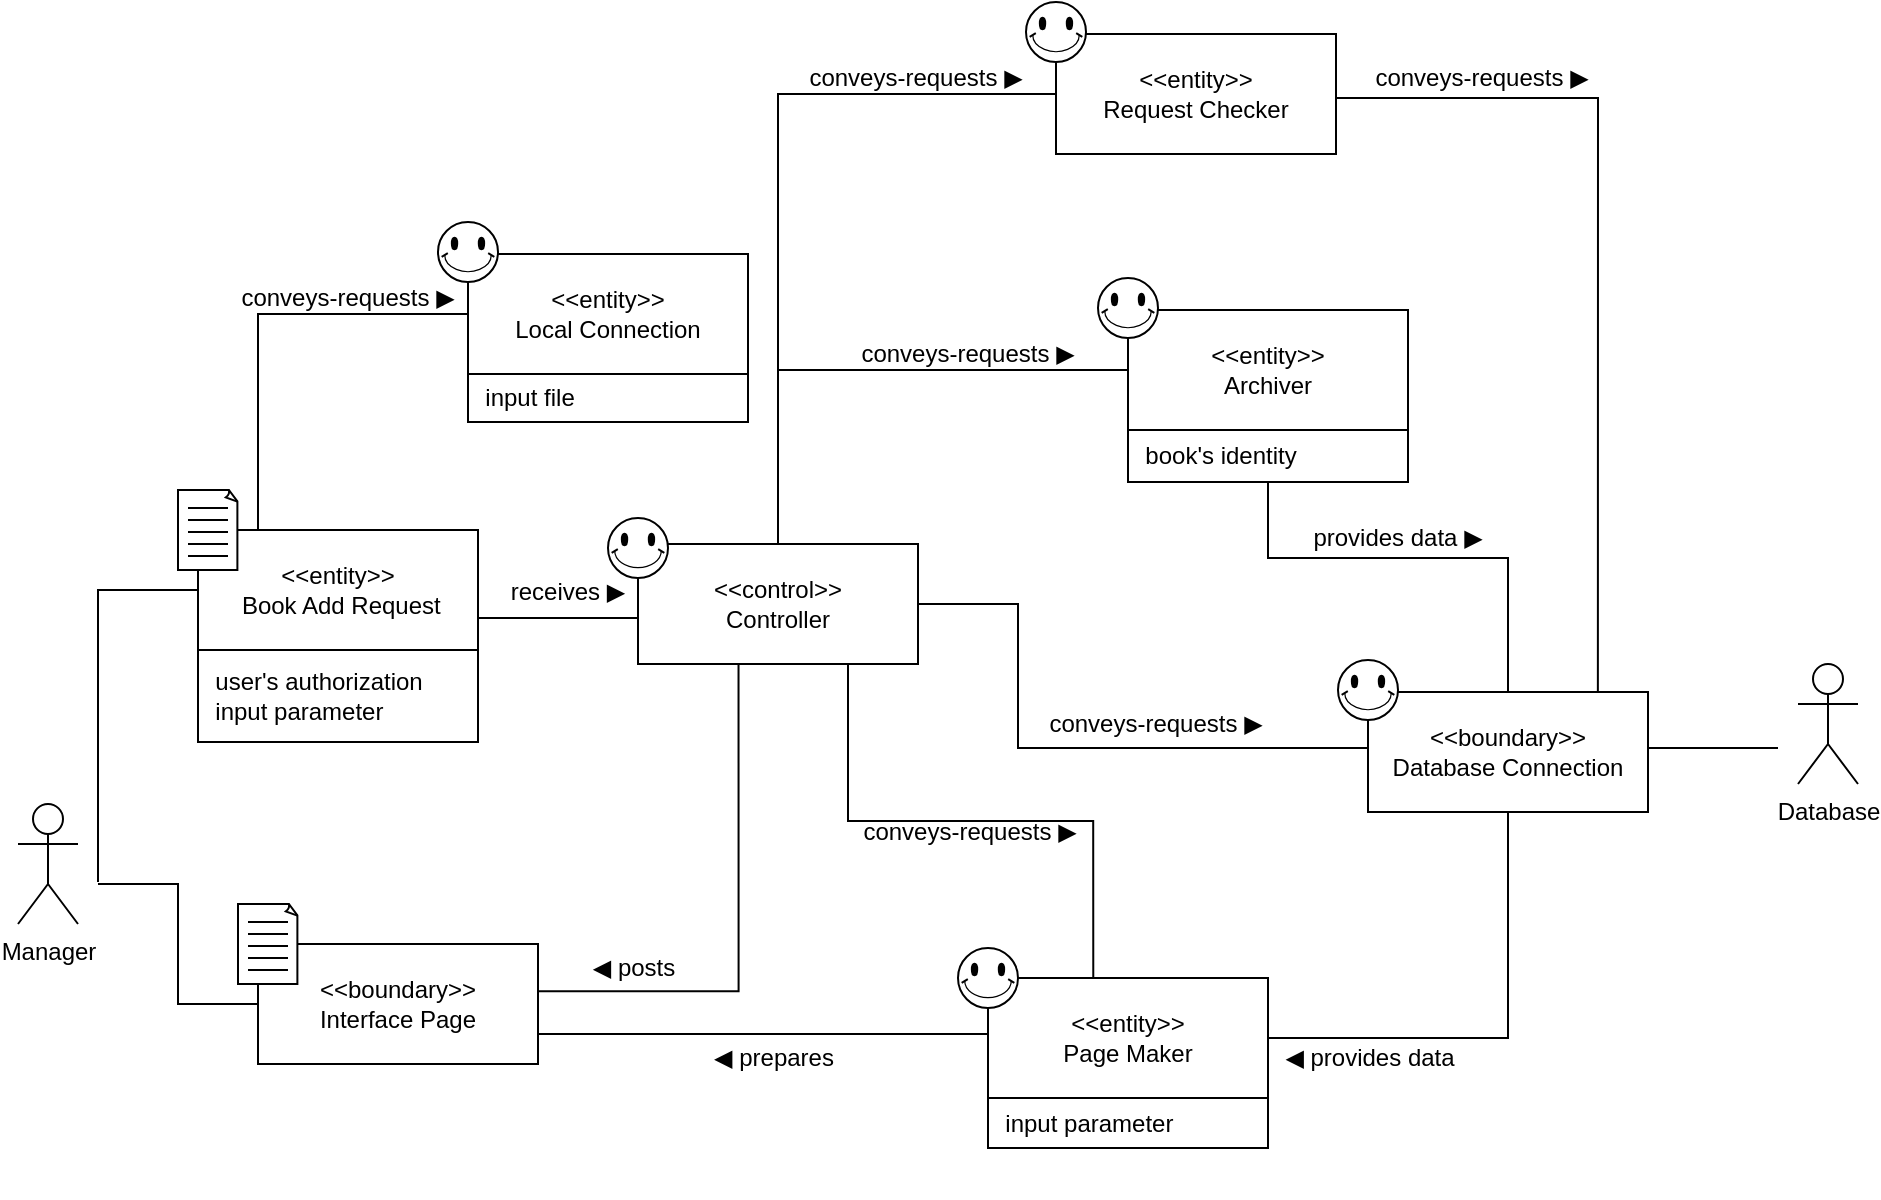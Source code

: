 <mxfile version="14.6.6" type="github">
  <diagram id="aJm-Q5KwDYgh15LAiOIN" name="Page-1">
    <mxGraphModel dx="946" dy="526" grid="1" gridSize="10" guides="1" tooltips="1" connect="1" arrows="1" fold="1" page="1" pageScale="1" pageWidth="827" pageHeight="1169" math="0" shadow="0">
      <root>
        <mxCell id="0" />
        <mxCell id="1" parent="0" />
        <mxCell id="CInEMQwn8SVNk-Ta1iUr-1" value="Database" style="shape=umlActor;verticalLabelPosition=bottom;verticalAlign=top;html=1;outlineConnect=0;" vertex="1" parent="1">
          <mxGeometry x="920" y="371" width="30" height="60" as="geometry" />
        </mxCell>
        <mxCell id="CInEMQwn8SVNk-Ta1iUr-2" style="edgeStyle=orthogonalEdgeStyle;rounded=0;orthogonalLoop=1;jettySize=auto;html=1;exitX=0.359;exitY=0.985;exitDx=0;exitDy=0;entryX=1.003;entryY=0.394;entryDx=0;entryDy=0;entryPerimeter=0;startArrow=none;startFill=0;endArrow=none;endFill=0;exitPerimeter=0;" edge="1" parent="1" source="CInEMQwn8SVNk-Ta1iUr-21" target="CInEMQwn8SVNk-Ta1iUr-12">
          <mxGeometry relative="1" as="geometry">
            <Array as="points">
              <mxPoint x="390" y="535.0" />
            </Array>
          </mxGeometry>
        </mxCell>
        <mxCell id="CInEMQwn8SVNk-Ta1iUr-3" style="edgeStyle=orthogonalEdgeStyle;rounded=0;orthogonalLoop=1;jettySize=auto;html=1;exitX=0.5;exitY=1;exitDx=0;exitDy=0;exitPerimeter=0;" edge="1" parent="1">
          <mxGeometry relative="1" as="geometry">
            <mxPoint x="205" y="438.0" as="sourcePoint" />
            <mxPoint x="205" y="438.0" as="targetPoint" />
          </mxGeometry>
        </mxCell>
        <mxCell id="CInEMQwn8SVNk-Ta1iUr-4" style="edgeStyle=orthogonalEdgeStyle;rounded=0;orthogonalLoop=1;jettySize=auto;html=1;exitX=0.5;exitY=1;exitDx=0;exitDy=0;exitPerimeter=0;" edge="1" parent="1">
          <mxGeometry relative="1" as="geometry">
            <mxPoint x="205" y="438.0" as="sourcePoint" />
            <mxPoint x="205" y="438.0" as="targetPoint" />
          </mxGeometry>
        </mxCell>
        <mxCell id="CInEMQwn8SVNk-Ta1iUr-5" style="edgeStyle=orthogonalEdgeStyle;rounded=0;orthogonalLoop=1;jettySize=auto;html=1;exitX=0;exitY=0.5;exitDx=0;exitDy=0;startArrow=none;startFill=0;endArrow=none;endFill=0;" edge="1" parent="1" source="CInEMQwn8SVNk-Ta1iUr-12">
          <mxGeometry relative="1" as="geometry">
            <mxPoint x="70" y="481" as="targetPoint" />
            <Array as="points">
              <mxPoint x="110" y="541" />
              <mxPoint x="110" y="481" />
            </Array>
          </mxGeometry>
        </mxCell>
        <object label="Manager" id="CInEMQwn8SVNk-Ta1iUr-6">
          <mxCell style="shape=umlActor;verticalLabelPosition=bottom;verticalAlign=top;html=1;outlineConnect=0;" vertex="1" parent="1">
            <mxGeometry x="30" y="441" width="30" height="60" as="geometry" />
          </mxCell>
        </object>
        <mxCell id="CInEMQwn8SVNk-Ta1iUr-7" value="conveys-requests ▶" style="text;html=1;strokeColor=none;fillColor=none;align=center;verticalAlign=middle;whiteSpace=wrap;rounded=0;rotation=0;" vertex="1" parent="1">
          <mxGeometry x="441" y="445" width="130" height="20" as="geometry" />
        </mxCell>
        <mxCell id="CInEMQwn8SVNk-Ta1iUr-8" value="◀ prepares" style="text;html=1;strokeColor=none;fillColor=none;align=center;verticalAlign=middle;whiteSpace=wrap;rounded=0;" vertex="1" parent="1">
          <mxGeometry x="375" y="558" width="66" height="20" as="geometry" />
        </mxCell>
        <mxCell id="CInEMQwn8SVNk-Ta1iUr-9" value="conveys-requests ▶" style="text;html=1;strokeColor=none;fillColor=none;align=center;verticalAlign=middle;whiteSpace=wrap;rounded=0;rotation=0;" vertex="1" parent="1">
          <mxGeometry x="534" y="391" width="130" height="20" as="geometry" />
        </mxCell>
        <mxCell id="CInEMQwn8SVNk-Ta1iUr-10" value="◀ posts" style="text;html=1;strokeColor=none;fillColor=none;align=center;verticalAlign=middle;whiteSpace=wrap;rounded=0;" vertex="1" parent="1">
          <mxGeometry x="305" y="513" width="66" height="20" as="geometry" />
        </mxCell>
        <mxCell id="CInEMQwn8SVNk-Ta1iUr-11" value="" style="group" vertex="1" connectable="0" parent="1">
          <mxGeometry x="140" y="491" width="150" height="80" as="geometry" />
        </mxCell>
        <mxCell id="CInEMQwn8SVNk-Ta1iUr-12" value="&amp;lt;&amp;lt;boundary&amp;gt;&amp;gt;&lt;br&gt;Interface Page" style="rounded=0;whiteSpace=wrap;html=1;" vertex="1" parent="CInEMQwn8SVNk-Ta1iUr-11">
          <mxGeometry x="10" y="20" width="140" height="60" as="geometry" />
        </mxCell>
        <mxCell id="CInEMQwn8SVNk-Ta1iUr-13" value="" style="group" vertex="1" connectable="0" parent="CInEMQwn8SVNk-Ta1iUr-11">
          <mxGeometry width="30" height="40" as="geometry" />
        </mxCell>
        <mxCell id="CInEMQwn8SVNk-Ta1iUr-14" value="" style="whiteSpace=wrap;html=1;shape=mxgraph.basic.document" vertex="1" parent="CInEMQwn8SVNk-Ta1iUr-13">
          <mxGeometry width="30" height="40" as="geometry" />
        </mxCell>
        <mxCell id="CInEMQwn8SVNk-Ta1iUr-15" value="" style="endArrow=none;html=1;" edge="1" parent="CInEMQwn8SVNk-Ta1iUr-13">
          <mxGeometry width="50" height="50" relative="1" as="geometry">
            <mxPoint x="5" y="9" as="sourcePoint" />
            <mxPoint x="25" y="9" as="targetPoint" />
          </mxGeometry>
        </mxCell>
        <mxCell id="CInEMQwn8SVNk-Ta1iUr-16" value="" style="endArrow=none;html=1;" edge="1" parent="CInEMQwn8SVNk-Ta1iUr-13">
          <mxGeometry width="50" height="50" relative="1" as="geometry">
            <mxPoint x="5" y="15" as="sourcePoint" />
            <mxPoint x="25" y="15" as="targetPoint" />
          </mxGeometry>
        </mxCell>
        <mxCell id="CInEMQwn8SVNk-Ta1iUr-17" value="" style="endArrow=none;html=1;" edge="1" parent="CInEMQwn8SVNk-Ta1iUr-13">
          <mxGeometry width="50" height="50" relative="1" as="geometry">
            <mxPoint x="5" y="21" as="sourcePoint" />
            <mxPoint x="25" y="21" as="targetPoint" />
          </mxGeometry>
        </mxCell>
        <mxCell id="CInEMQwn8SVNk-Ta1iUr-18" value="" style="endArrow=none;html=1;" edge="1" parent="CInEMQwn8SVNk-Ta1iUr-13">
          <mxGeometry width="50" height="50" relative="1" as="geometry">
            <mxPoint x="5" y="27" as="sourcePoint" />
            <mxPoint x="25" y="27" as="targetPoint" />
          </mxGeometry>
        </mxCell>
        <mxCell id="CInEMQwn8SVNk-Ta1iUr-19" value="" style="endArrow=none;html=1;" edge="1" parent="CInEMQwn8SVNk-Ta1iUr-13">
          <mxGeometry width="50" height="50" relative="1" as="geometry">
            <mxPoint x="5" y="33" as="sourcePoint" />
            <mxPoint x="25" y="33" as="targetPoint" />
          </mxGeometry>
        </mxCell>
        <mxCell id="CInEMQwn8SVNk-Ta1iUr-20" value="" style="group" vertex="1" connectable="0" parent="1">
          <mxGeometry x="325" y="298" width="155" height="73" as="geometry" />
        </mxCell>
        <mxCell id="CInEMQwn8SVNk-Ta1iUr-21" value="&amp;lt;&amp;lt;control&amp;gt;&amp;gt;&lt;br&gt;Controller" style="rounded=0;whiteSpace=wrap;html=1;" vertex="1" parent="CInEMQwn8SVNk-Ta1iUr-20">
          <mxGeometry x="15" y="13" width="140" height="60" as="geometry" />
        </mxCell>
        <mxCell id="CInEMQwn8SVNk-Ta1iUr-22" value="" style="verticalLabelPosition=bottom;verticalAlign=top;html=1;shape=mxgraph.basic.smiley" vertex="1" parent="CInEMQwn8SVNk-Ta1iUr-20">
          <mxGeometry width="30" height="30" as="geometry" />
        </mxCell>
        <mxCell id="CInEMQwn8SVNk-Ta1iUr-23" style="edgeStyle=orthogonalEdgeStyle;rounded=0;orthogonalLoop=1;jettySize=auto;html=1;exitX=1;exitY=0.5;exitDx=0;exitDy=0;entryX=0;entryY=0.5;entryDx=0;entryDy=0;endArrow=none;endFill=0;" edge="1" parent="1" source="CInEMQwn8SVNk-Ta1iUr-21" target="CInEMQwn8SVNk-Ta1iUr-31">
          <mxGeometry relative="1" as="geometry">
            <Array as="points">
              <mxPoint x="530" y="341" />
              <mxPoint x="530" y="413" />
            </Array>
          </mxGeometry>
        </mxCell>
        <mxCell id="CInEMQwn8SVNk-Ta1iUr-24" style="edgeStyle=orthogonalEdgeStyle;rounded=0;orthogonalLoop=1;jettySize=auto;html=1;exitX=0.75;exitY=1;exitDx=0;exitDy=0;entryX=0.376;entryY=0;entryDx=0;entryDy=0;entryPerimeter=0;endArrow=none;endFill=0;" edge="1" parent="1" source="CInEMQwn8SVNk-Ta1iUr-21" target="CInEMQwn8SVNk-Ta1iUr-28">
          <mxGeometry relative="1" as="geometry" />
        </mxCell>
        <mxCell id="CInEMQwn8SVNk-Ta1iUr-25" value="◀ provides data" style="text;html=1;strokeColor=none;fillColor=none;align=center;verticalAlign=middle;whiteSpace=wrap;rounded=0;rotation=0;" vertex="1" parent="1">
          <mxGeometry x="641" y="558" width="130" height="20" as="geometry" />
        </mxCell>
        <mxCell id="CInEMQwn8SVNk-Ta1iUr-26" value="" style="group" vertex="1" connectable="0" parent="1">
          <mxGeometry x="500" y="513" width="160" height="125" as="geometry" />
        </mxCell>
        <mxCell id="CInEMQwn8SVNk-Ta1iUr-27" value="" style="group" vertex="1" connectable="0" parent="CInEMQwn8SVNk-Ta1iUr-26">
          <mxGeometry width="155" height="75" as="geometry" />
        </mxCell>
        <mxCell id="CInEMQwn8SVNk-Ta1iUr-28" value="&amp;lt;&amp;lt;entity&amp;gt;&amp;gt;&lt;br&gt;Page Maker" style="rounded=0;whiteSpace=wrap;html=1;" vertex="1" parent="CInEMQwn8SVNk-Ta1iUr-27">
          <mxGeometry x="15" y="15" width="140" height="60" as="geometry" />
        </mxCell>
        <mxCell id="CInEMQwn8SVNk-Ta1iUr-29" value="" style="verticalLabelPosition=bottom;verticalAlign=top;html=1;shape=mxgraph.basic.smiley" vertex="1" parent="CInEMQwn8SVNk-Ta1iUr-27">
          <mxGeometry width="30" height="30" as="geometry" />
        </mxCell>
        <mxCell id="CInEMQwn8SVNk-Ta1iUr-72" value="&amp;nbsp; input parameter" style="rounded=0;whiteSpace=wrap;html=1;align=left;" vertex="1" parent="CInEMQwn8SVNk-Ta1iUr-26">
          <mxGeometry x="15" y="75" width="140" height="25" as="geometry" />
        </mxCell>
        <mxCell id="CInEMQwn8SVNk-Ta1iUr-30" value="" style="group" vertex="1" connectable="0" parent="1">
          <mxGeometry x="690" y="369" width="155" height="76" as="geometry" />
        </mxCell>
        <mxCell id="CInEMQwn8SVNk-Ta1iUr-31" value="&amp;lt;&amp;lt;boundary&amp;gt;&amp;gt;&lt;br&gt;Database Connection" style="rounded=0;whiteSpace=wrap;html=1;" vertex="1" parent="CInEMQwn8SVNk-Ta1iUr-30">
          <mxGeometry x="15" y="16" width="140" height="60" as="geometry" />
        </mxCell>
        <mxCell id="CInEMQwn8SVNk-Ta1iUr-32" value="" style="verticalLabelPosition=bottom;verticalAlign=top;html=1;shape=mxgraph.basic.smiley" vertex="1" parent="CInEMQwn8SVNk-Ta1iUr-30">
          <mxGeometry width="30" height="30" as="geometry" />
        </mxCell>
        <mxCell id="CInEMQwn8SVNk-Ta1iUr-33" style="edgeStyle=orthogonalEdgeStyle;rounded=0;orthogonalLoop=1;jettySize=auto;html=1;exitX=1;exitY=0.75;exitDx=0;exitDy=0;endArrow=none;endFill=0;" edge="1" parent="1" source="CInEMQwn8SVNk-Ta1iUr-12">
          <mxGeometry relative="1" as="geometry">
            <mxPoint x="515" y="556" as="targetPoint" />
            <Array as="points">
              <mxPoint x="515" y="556" />
            </Array>
          </mxGeometry>
        </mxCell>
        <mxCell id="CInEMQwn8SVNk-Ta1iUr-34" style="edgeStyle=orthogonalEdgeStyle;rounded=0;orthogonalLoop=1;jettySize=auto;html=1;exitX=0.5;exitY=1;exitDx=0;exitDy=0;entryX=1;entryY=0.5;entryDx=0;entryDy=0;endArrow=none;endFill=0;" edge="1" parent="1" source="CInEMQwn8SVNk-Ta1iUr-31" target="CInEMQwn8SVNk-Ta1iUr-28">
          <mxGeometry relative="1" as="geometry" />
        </mxCell>
        <mxCell id="CInEMQwn8SVNk-Ta1iUr-35" style="edgeStyle=orthogonalEdgeStyle;rounded=0;orthogonalLoop=1;jettySize=auto;html=1;exitX=1;exitY=0.5;exitDx=0;exitDy=0;endArrow=none;endFill=0;" edge="1" parent="1" source="CInEMQwn8SVNk-Ta1iUr-31">
          <mxGeometry relative="1" as="geometry">
            <mxPoint x="910" y="413.0" as="targetPoint" />
            <Array as="points">
              <mxPoint x="845" y="413.0" />
            </Array>
          </mxGeometry>
        </mxCell>
        <mxCell id="CInEMQwn8SVNk-Ta1iUr-36" value="" style="group" vertex="1" connectable="0" parent="1">
          <mxGeometry x="570" y="178" width="155" height="76" as="geometry" />
        </mxCell>
        <mxCell id="CInEMQwn8SVNk-Ta1iUr-37" value="&amp;lt;&amp;lt;entity&amp;gt;&amp;gt;&lt;br&gt;Archiver" style="rounded=0;whiteSpace=wrap;html=1;" vertex="1" parent="CInEMQwn8SVNk-Ta1iUr-36">
          <mxGeometry x="15" y="16" width="140" height="60" as="geometry" />
        </mxCell>
        <mxCell id="CInEMQwn8SVNk-Ta1iUr-38" value="" style="verticalLabelPosition=bottom;verticalAlign=top;html=1;shape=mxgraph.basic.smiley" vertex="1" parent="CInEMQwn8SVNk-Ta1iUr-36">
          <mxGeometry width="30" height="30" as="geometry" />
        </mxCell>
        <mxCell id="CInEMQwn8SVNk-Ta1iUr-39" value="" style="endArrow=none;html=1;entryX=0.5;entryY=1;entryDx=0;entryDy=0;exitX=0.5;exitY=0;exitDx=0;exitDy=0;rounded=0;startArrow=none;" edge="1" parent="1" source="CInEMQwn8SVNk-Ta1iUr-76" target="CInEMQwn8SVNk-Ta1iUr-37">
          <mxGeometry width="50" height="50" relative="1" as="geometry">
            <mxPoint x="707.5" y="371.0" as="sourcePoint" />
            <mxPoint x="757.5" y="321.0" as="targetPoint" />
            <Array as="points" />
          </mxGeometry>
        </mxCell>
        <mxCell id="CInEMQwn8SVNk-Ta1iUr-40" value="provides data ▶" style="text;html=1;strokeColor=none;fillColor=none;align=center;verticalAlign=middle;whiteSpace=wrap;rounded=0;rotation=0;" vertex="1" parent="1">
          <mxGeometry x="655" y="298" width="130" height="20" as="geometry" />
        </mxCell>
        <mxCell id="CInEMQwn8SVNk-Ta1iUr-41" value="" style="endArrow=none;html=1;exitX=0.5;exitY=0;exitDx=0;exitDy=0;entryX=0;entryY=0.5;entryDx=0;entryDy=0;rounded=0;" edge="1" parent="1" source="CInEMQwn8SVNk-Ta1iUr-21" target="CInEMQwn8SVNk-Ta1iUr-37">
          <mxGeometry width="50" height="50" relative="1" as="geometry">
            <mxPoint x="410" y="308.0" as="sourcePoint" />
            <mxPoint x="454" y="258.0" as="targetPoint" />
            <Array as="points">
              <mxPoint x="410" y="224.0" />
            </Array>
          </mxGeometry>
        </mxCell>
        <mxCell id="CInEMQwn8SVNk-Ta1iUr-42" value="conveys-requests ▶" style="text;html=1;strokeColor=none;fillColor=none;align=center;verticalAlign=middle;whiteSpace=wrap;rounded=0;rotation=0;" vertex="1" parent="1">
          <mxGeometry x="440" y="206" width="130" height="20" as="geometry" />
        </mxCell>
        <mxCell id="CInEMQwn8SVNk-Ta1iUr-43" value="" style="group" vertex="1" connectable="0" parent="1">
          <mxGeometry x="110" y="284" width="260" height="80" as="geometry" />
        </mxCell>
        <mxCell id="CInEMQwn8SVNk-Ta1iUr-44" value="&amp;lt;&amp;lt;entity&amp;gt;&amp;gt;&lt;br&gt;&amp;nbsp;Book Add Request" style="rounded=0;whiteSpace=wrap;html=1;" vertex="1" parent="CInEMQwn8SVNk-Ta1iUr-43">
          <mxGeometry x="10" y="20" width="140" height="60" as="geometry" />
        </mxCell>
        <mxCell id="CInEMQwn8SVNk-Ta1iUr-45" value="" style="group" vertex="1" connectable="0" parent="CInEMQwn8SVNk-Ta1iUr-43">
          <mxGeometry width="30" height="40" as="geometry" />
        </mxCell>
        <mxCell id="CInEMQwn8SVNk-Ta1iUr-46" value="" style="whiteSpace=wrap;html=1;shape=mxgraph.basic.document" vertex="1" parent="CInEMQwn8SVNk-Ta1iUr-45">
          <mxGeometry width="30" height="40" as="geometry" />
        </mxCell>
        <mxCell id="CInEMQwn8SVNk-Ta1iUr-47" value="" style="endArrow=none;html=1;" edge="1" parent="CInEMQwn8SVNk-Ta1iUr-45">
          <mxGeometry width="50" height="50" relative="1" as="geometry">
            <mxPoint x="5" y="9" as="sourcePoint" />
            <mxPoint x="25" y="9" as="targetPoint" />
          </mxGeometry>
        </mxCell>
        <mxCell id="CInEMQwn8SVNk-Ta1iUr-48" value="" style="endArrow=none;html=1;" edge="1" parent="CInEMQwn8SVNk-Ta1iUr-45">
          <mxGeometry width="50" height="50" relative="1" as="geometry">
            <mxPoint x="5" y="15" as="sourcePoint" />
            <mxPoint x="25" y="15" as="targetPoint" />
          </mxGeometry>
        </mxCell>
        <mxCell id="CInEMQwn8SVNk-Ta1iUr-49" value="" style="endArrow=none;html=1;" edge="1" parent="CInEMQwn8SVNk-Ta1iUr-45">
          <mxGeometry width="50" height="50" relative="1" as="geometry">
            <mxPoint x="5" y="21" as="sourcePoint" />
            <mxPoint x="25" y="21" as="targetPoint" />
          </mxGeometry>
        </mxCell>
        <mxCell id="CInEMQwn8SVNk-Ta1iUr-50" value="" style="endArrow=none;html=1;" edge="1" parent="CInEMQwn8SVNk-Ta1iUr-45">
          <mxGeometry width="50" height="50" relative="1" as="geometry">
            <mxPoint x="5" y="27" as="sourcePoint" />
            <mxPoint x="25" y="27" as="targetPoint" />
          </mxGeometry>
        </mxCell>
        <mxCell id="CInEMQwn8SVNk-Ta1iUr-51" value="" style="endArrow=none;html=1;" edge="1" parent="CInEMQwn8SVNk-Ta1iUr-45">
          <mxGeometry width="50" height="50" relative="1" as="geometry">
            <mxPoint x="5" y="33" as="sourcePoint" />
            <mxPoint x="25" y="33" as="targetPoint" />
          </mxGeometry>
        </mxCell>
        <mxCell id="CInEMQwn8SVNk-Ta1iUr-57" value="receives ▶" style="text;html=1;strokeColor=none;fillColor=none;align=center;verticalAlign=middle;whiteSpace=wrap;rounded=0;rotation=0;" vertex="1" parent="CInEMQwn8SVNk-Ta1iUr-43">
          <mxGeometry x="130" y="40.5" width="130" height="20" as="geometry" />
        </mxCell>
        <mxCell id="CInEMQwn8SVNk-Ta1iUr-54" value="&amp;nbsp; user&#39;s authorization&lt;br&gt;&amp;nbsp; input parameter" style="rounded=0;whiteSpace=wrap;html=1;align=left;" vertex="1" parent="1">
          <mxGeometry x="120" y="364" width="140" height="46" as="geometry" />
        </mxCell>
        <mxCell id="CInEMQwn8SVNk-Ta1iUr-55" value="" style="endArrow=none;html=1;entryX=0;entryY=0.5;entryDx=0;entryDy=0;rounded=0;" edge="1" parent="1" target="CInEMQwn8SVNk-Ta1iUr-44">
          <mxGeometry width="50" height="50" relative="1" as="geometry">
            <mxPoint x="70" y="480" as="sourcePoint" />
            <mxPoint x="120" y="430" as="targetPoint" />
            <Array as="points">
              <mxPoint x="70" y="334" />
            </Array>
          </mxGeometry>
        </mxCell>
        <mxCell id="CInEMQwn8SVNk-Ta1iUr-56" value="" style="endArrow=none;html=1;" edge="1" parent="1">
          <mxGeometry width="50" height="50" relative="1" as="geometry">
            <mxPoint x="260" y="348" as="sourcePoint" />
            <mxPoint x="340" y="348" as="targetPoint" />
          </mxGeometry>
        </mxCell>
        <mxCell id="CInEMQwn8SVNk-Ta1iUr-58" value="" style="group" vertex="1" connectable="0" parent="1">
          <mxGeometry x="240" y="150" width="155" height="76" as="geometry" />
        </mxCell>
        <mxCell id="CInEMQwn8SVNk-Ta1iUr-59" value="&amp;lt;&amp;lt;entity&amp;gt;&amp;gt;&lt;br&gt;Local Connection" style="rounded=0;whiteSpace=wrap;html=1;" vertex="1" parent="CInEMQwn8SVNk-Ta1iUr-58">
          <mxGeometry x="15" y="16" width="140" height="60" as="geometry" />
        </mxCell>
        <mxCell id="CInEMQwn8SVNk-Ta1iUr-60" value="" style="verticalLabelPosition=bottom;verticalAlign=top;html=1;shape=mxgraph.basic.smiley" vertex="1" parent="CInEMQwn8SVNk-Ta1iUr-58">
          <mxGeometry width="30" height="30" as="geometry" />
        </mxCell>
        <mxCell id="CInEMQwn8SVNk-Ta1iUr-61" value="" style="endArrow=none;html=1;entryX=0;entryY=0.5;entryDx=0;entryDy=0;rounded=0;" edge="1" parent="1" target="CInEMQwn8SVNk-Ta1iUr-59">
          <mxGeometry width="50" height="50" relative="1" as="geometry">
            <mxPoint x="150" y="304" as="sourcePoint" />
            <mxPoint x="200" y="254" as="targetPoint" />
            <Array as="points">
              <mxPoint x="150" y="210" />
              <mxPoint x="150" y="196" />
            </Array>
          </mxGeometry>
        </mxCell>
        <mxCell id="CInEMQwn8SVNk-Ta1iUr-62" value="conveys-requests ▶" style="text;html=1;strokeColor=none;fillColor=none;align=center;verticalAlign=middle;whiteSpace=wrap;rounded=0;rotation=0;" vertex="1" parent="1">
          <mxGeometry x="130" y="178" width="130" height="20" as="geometry" />
        </mxCell>
        <mxCell id="CInEMQwn8SVNk-Ta1iUr-64" value="" style="group" vertex="1" connectable="0" parent="1">
          <mxGeometry x="534" y="40" width="155" height="76" as="geometry" />
        </mxCell>
        <mxCell id="CInEMQwn8SVNk-Ta1iUr-65" value="&amp;lt;&amp;lt;entity&amp;gt;&amp;gt;&lt;br&gt;Request Checker" style="rounded=0;whiteSpace=wrap;html=1;" vertex="1" parent="CInEMQwn8SVNk-Ta1iUr-64">
          <mxGeometry x="15" y="16" width="140" height="60" as="geometry" />
        </mxCell>
        <mxCell id="CInEMQwn8SVNk-Ta1iUr-66" value="" style="verticalLabelPosition=bottom;verticalAlign=top;html=1;shape=mxgraph.basic.smiley" vertex="1" parent="CInEMQwn8SVNk-Ta1iUr-64">
          <mxGeometry width="30" height="30" as="geometry" />
        </mxCell>
        <mxCell id="CInEMQwn8SVNk-Ta1iUr-68" value="" style="endArrow=none;html=1;entryX=0;entryY=0.5;entryDx=0;entryDy=0;rounded=0;" edge="1" parent="1" target="CInEMQwn8SVNk-Ta1iUr-65">
          <mxGeometry width="50" height="50" relative="1" as="geometry">
            <mxPoint x="410" y="226" as="sourcePoint" />
            <mxPoint x="410" y="110" as="targetPoint" />
            <Array as="points">
              <mxPoint x="410" y="86" />
            </Array>
          </mxGeometry>
        </mxCell>
        <mxCell id="CInEMQwn8SVNk-Ta1iUr-69" value="conveys-requests ▶" style="text;html=1;strokeColor=none;fillColor=none;align=center;verticalAlign=middle;whiteSpace=wrap;rounded=0;rotation=0;" vertex="1" parent="1">
          <mxGeometry x="414" y="68" width="130" height="20" as="geometry" />
        </mxCell>
        <mxCell id="CInEMQwn8SVNk-Ta1iUr-70" value="" style="endArrow=none;html=1;rounded=0;entryX=0.821;entryY=0;entryDx=0;entryDy=0;entryPerimeter=0;" edge="1" parent="1" target="CInEMQwn8SVNk-Ta1iUr-31">
          <mxGeometry width="50" height="50" relative="1" as="geometry">
            <mxPoint x="689" y="88" as="sourcePoint" />
            <mxPoint x="820" y="370" as="targetPoint" />
            <Array as="points">
              <mxPoint x="820" y="88" />
            </Array>
          </mxGeometry>
        </mxCell>
        <mxCell id="CInEMQwn8SVNk-Ta1iUr-71" value="conveys-requests ▶" style="text;html=1;strokeColor=none;fillColor=none;align=center;verticalAlign=middle;whiteSpace=wrap;rounded=0;rotation=0;" vertex="1" parent="1">
          <mxGeometry x="697" y="68" width="130" height="20" as="geometry" />
        </mxCell>
        <mxCell id="CInEMQwn8SVNk-Ta1iUr-75" value="&amp;nbsp; input file" style="rounded=0;whiteSpace=wrap;html=1;align=left;" vertex="1" parent="1">
          <mxGeometry x="255" y="226" width="140" height="24" as="geometry" />
        </mxCell>
        <mxCell id="CInEMQwn8SVNk-Ta1iUr-76" value="&amp;nbsp; book&#39;s identity" style="rounded=0;whiteSpace=wrap;html=1;align=left;" vertex="1" parent="1">
          <mxGeometry x="585" y="254" width="140" height="26" as="geometry" />
        </mxCell>
        <mxCell id="CInEMQwn8SVNk-Ta1iUr-77" value="" style="endArrow=none;html=1;entryX=0.5;entryY=1;entryDx=0;entryDy=0;exitX=0.5;exitY=0;exitDx=0;exitDy=0;rounded=0;" edge="1" parent="1" source="CInEMQwn8SVNk-Ta1iUr-31" target="CInEMQwn8SVNk-Ta1iUr-76">
          <mxGeometry width="50" height="50" relative="1" as="geometry">
            <mxPoint x="775" y="385" as="sourcePoint" />
            <mxPoint x="655" y="254" as="targetPoint" />
            <Array as="points">
              <mxPoint x="775" y="318.0" />
              <mxPoint x="655" y="318.0" />
            </Array>
          </mxGeometry>
        </mxCell>
      </root>
    </mxGraphModel>
  </diagram>
</mxfile>
